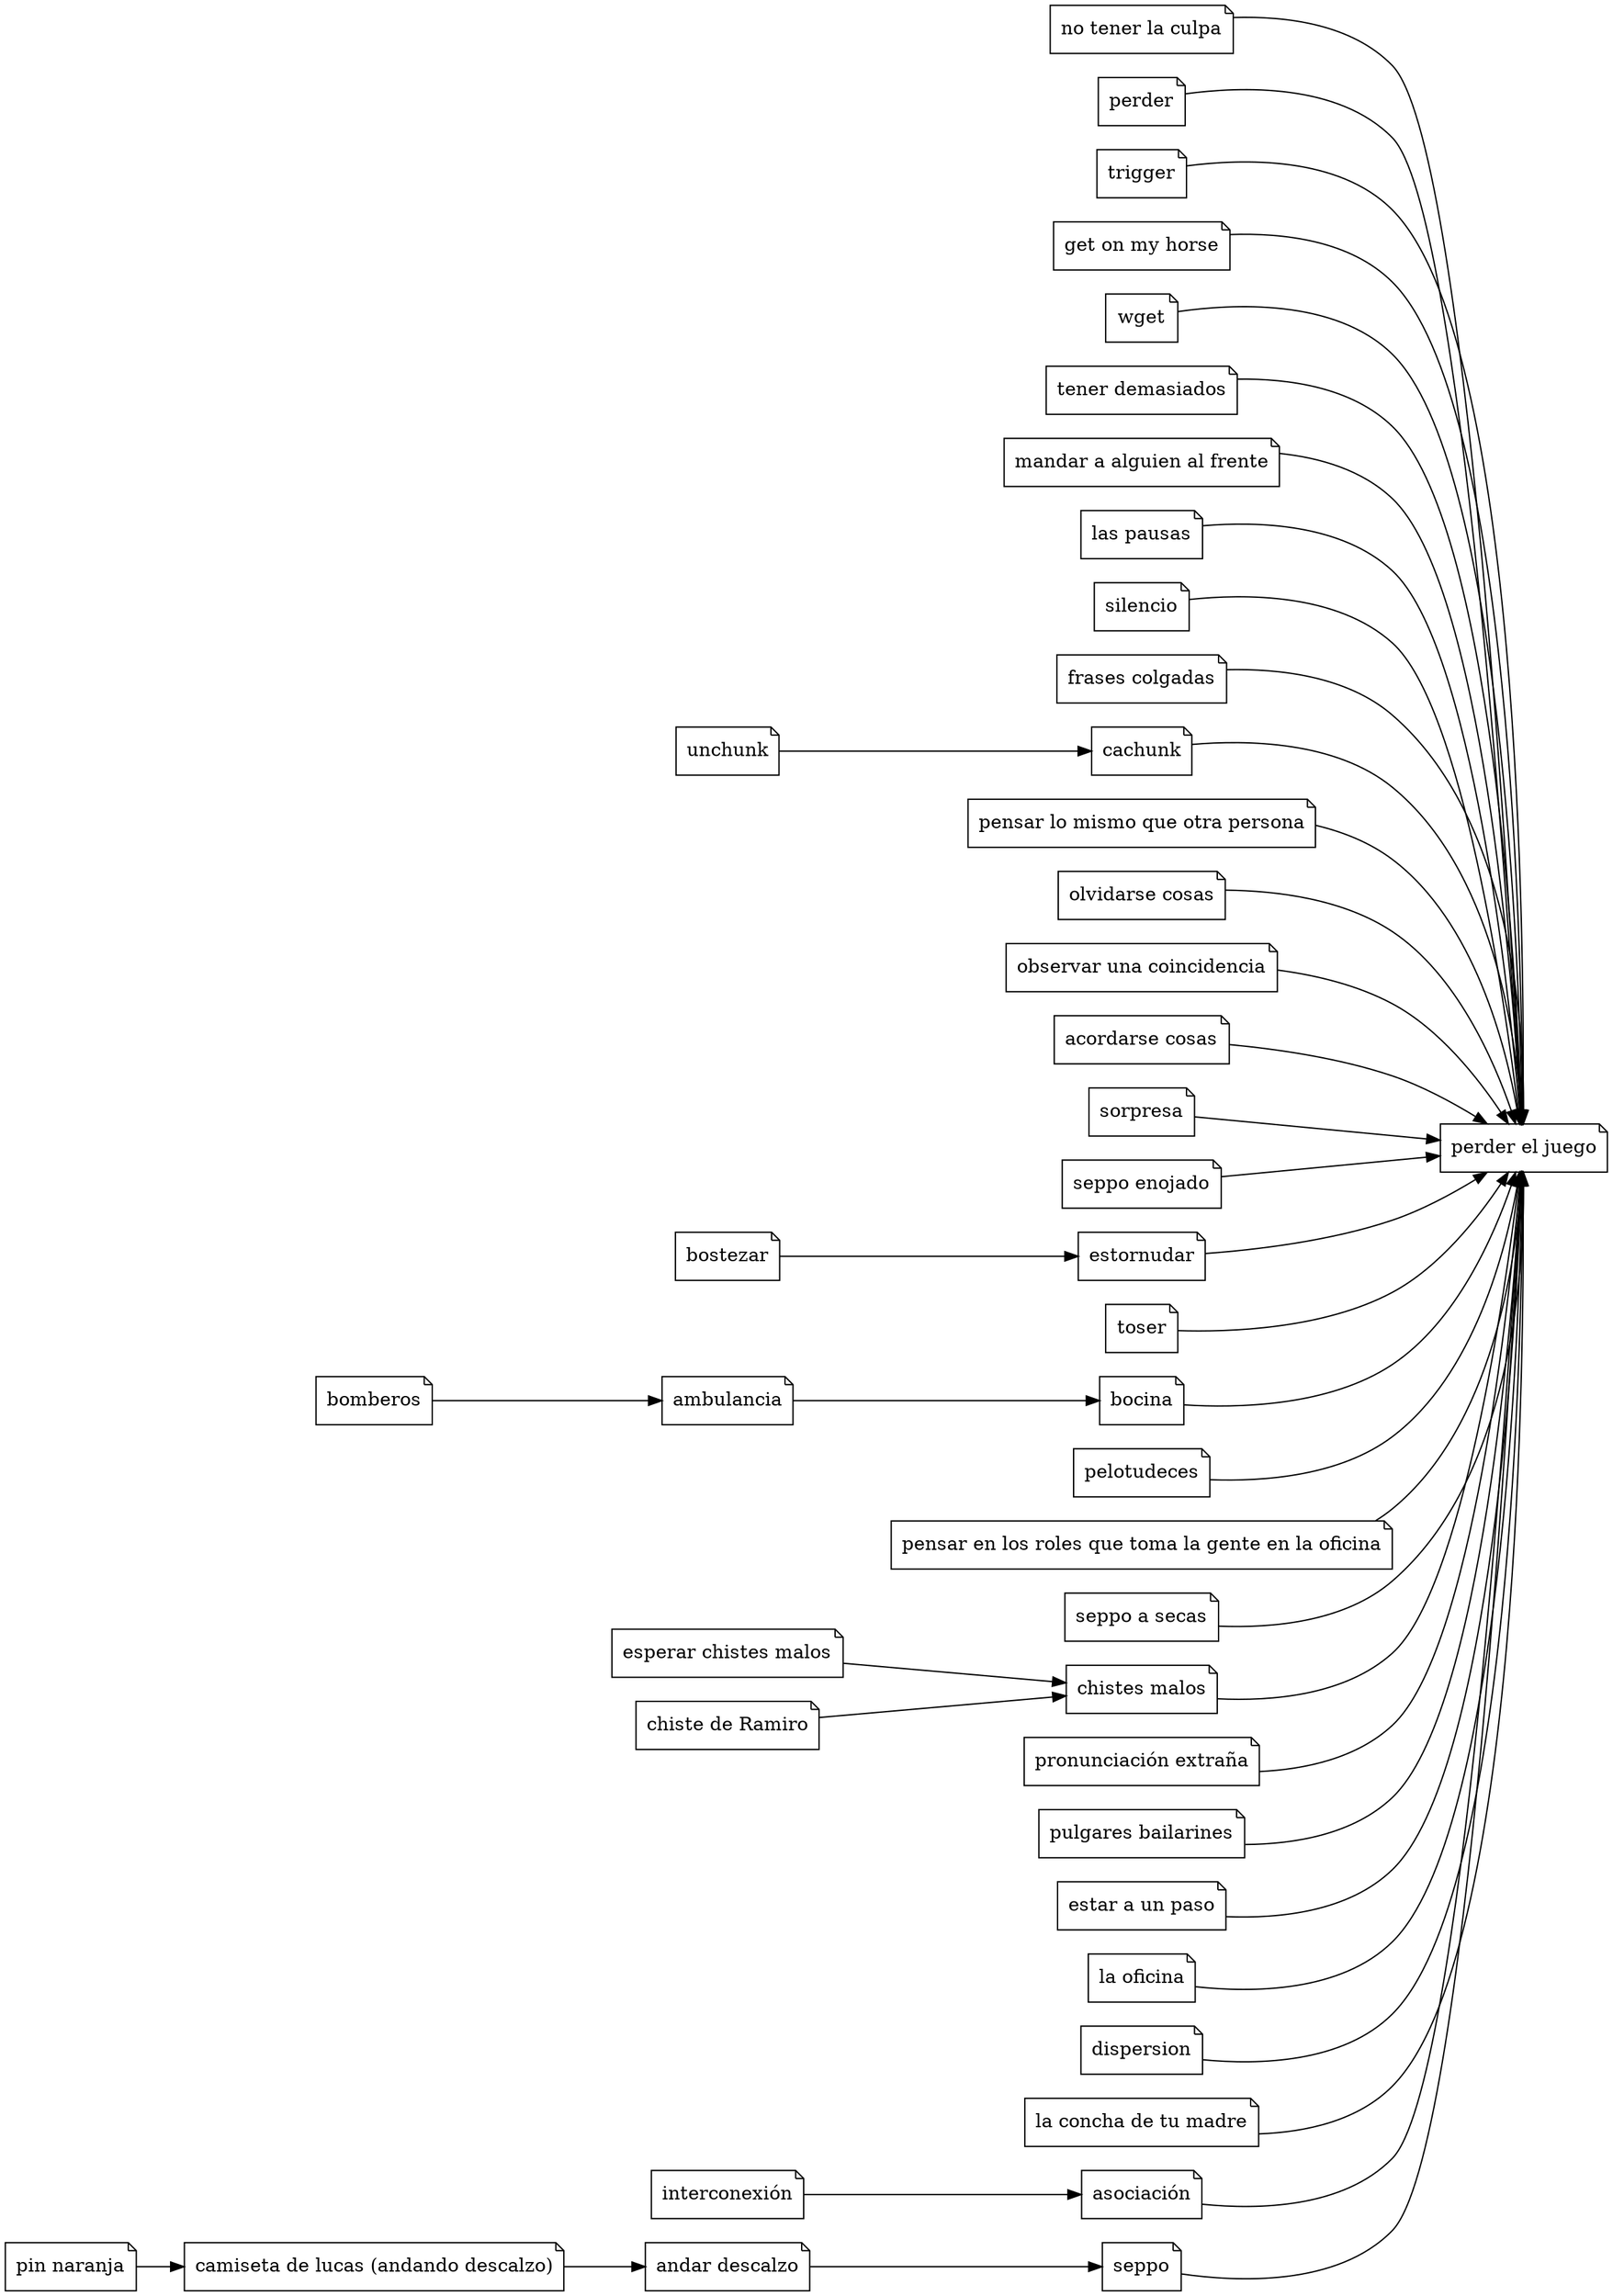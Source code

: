 digraph
{
	rankdir="LR"
	node [shape="note"]

	pej [label="perder el juego"]
	"no tener la culpa"
	"perder"
	"trigger"
	"get on my horse"
	"wget"
	"tener demasiados"
	"mandar a alguien al frente"
	"las pausas"
	"silencio"
	"frases colgadas"
	"cachunk"
	"pensar lo mismo que otra persona"
	"olvidarse cosas"
	"observar una coincidencia"
	"acordarse cosas"
	"sorpresa"
	"seppo enojado"
	"estornudar"
	"toser"
	"bocina"
	"pelotudeces"
	roles [label="pensar en los roles que toma la gente en la oficina"]
	"seppo a secas"
	"bostezar"
	"chistes malos"
	pe [label="pronunciación extraña"]
	"pulgares bailarines"
	"estar a un paso"
	"la oficina"
	"dispersion"
	"ambulancia"
	"esperar chistes malos"
	"chiste de Ramiro"
	"unchunk"
	"andar descalzo"
	"pin naranja" 
	camiseta [label="camiseta de lucas (andando descalzo)"]
  lcdtm [label="la concha de tu madre"]
	bomberos
	int [label="interconexión"]
	asoc [label="asociación"]

	"perder"                           -> pej
	"no tener la culpa"                -> pej
	"trigger"                          -> pej
	"get on my horse"                  -> pej
	"wget"                             -> pej
	"tener demasiados"                 -> pej
	"mandar a alguien al frente"       -> pej
	"las pausas"                       -> pej
	"silencio"                         -> pej
	"frases colgadas"                  -> pej
	"cachunk"                          -> pej
	"pensar lo mismo que otra persona" -> pej
	"olvidarse cosas"                  -> pej
	"observar una coincidencia"        -> pej
	"acordarse cosas"                  -> pej
	"sorpresa"                         -> pej
	"seppo enojado"                    -> pej
	"estornudar"                       -> pej
	"toser"                            -> pej
	"bocina"                           -> pej
	"pelotudeces"                      -> pej
	roles -> pej
	"seppo a secas"                    -> pej
	"chistes malos"                    -> pej
	pe                                 -> pej
	"pulgares bailarines"              -> pej
	"estar a un paso"                  -> pej
	"la oficina"                       -> pej
	"dispersion"                       -> pej
	"seppo"                            -> pej
	lcdtm                              -> pej
	asoc                               -> pej

	bomberos -> "ambulancia" -> "bocina"
	"esperar chistes malos" -> "chistes malos"
	"chiste de Ramiro" -> "chistes malos"
	"unchunk" -> "cachunk"
	"andar descalzo" -> "seppo"
	"pin naranja" -> camiseta -> "andar descalzo"
	int -> asoc
	"bostezar" -> estornudar
}

